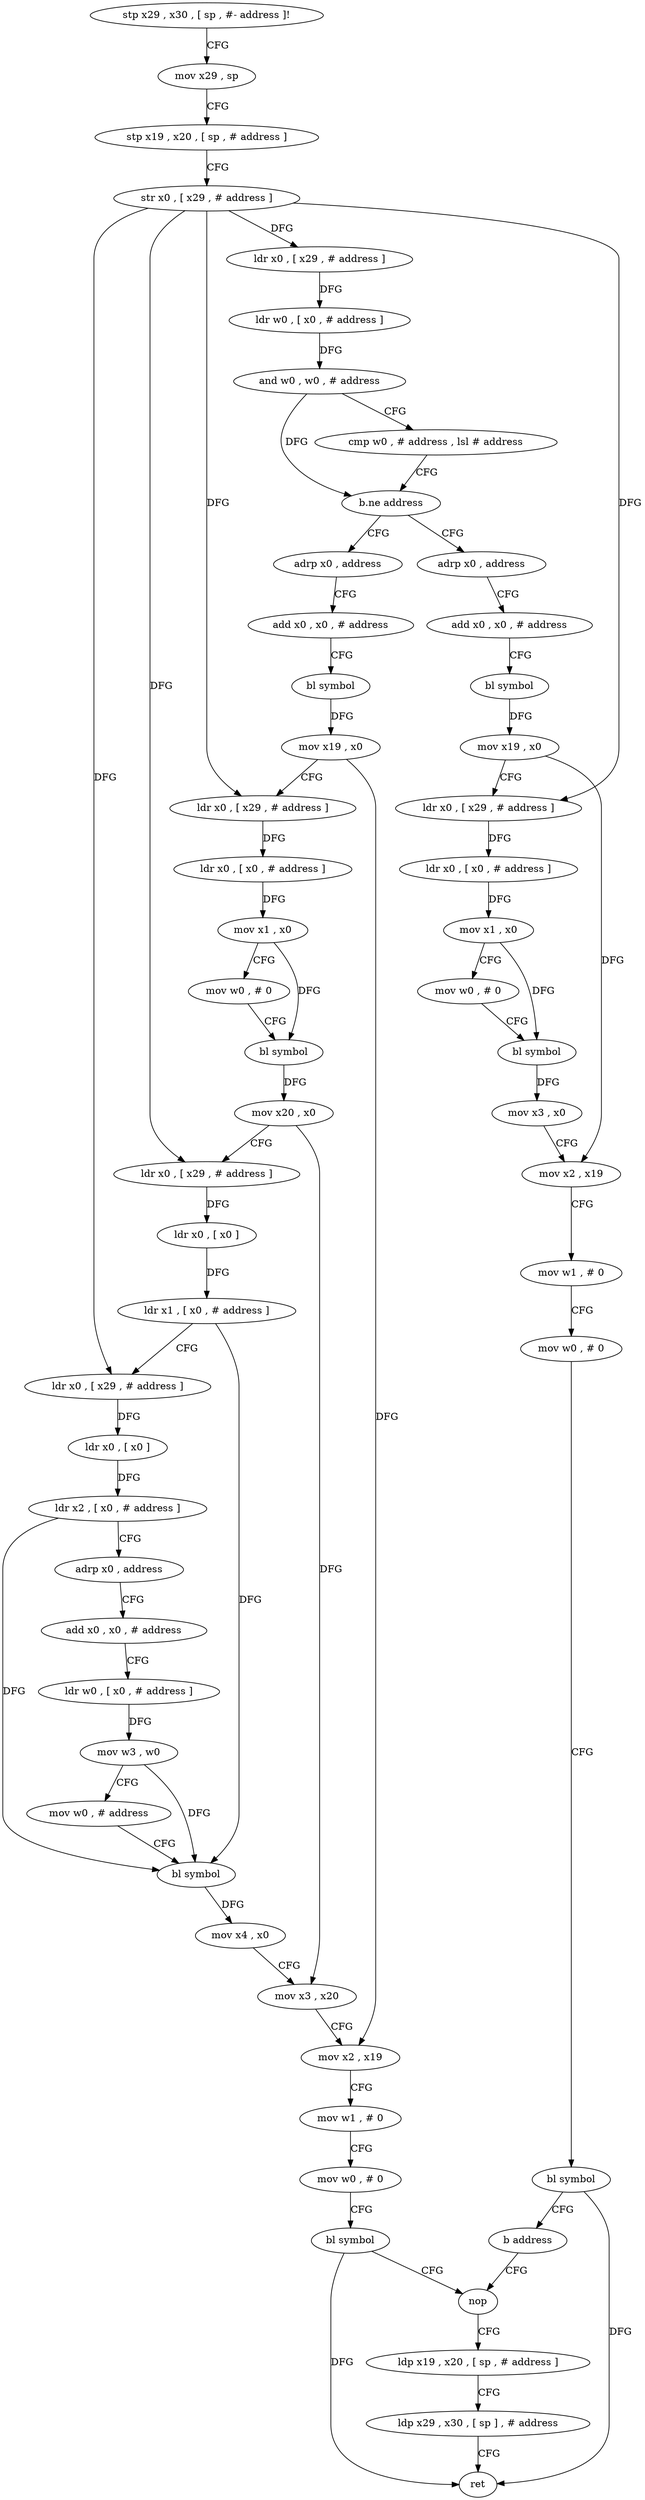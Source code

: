 digraph "func" {
"4210056" [label = "stp x29 , x30 , [ sp , #- address ]!" ]
"4210060" [label = "mov x29 , sp" ]
"4210064" [label = "stp x19 , x20 , [ sp , # address ]" ]
"4210068" [label = "str x0 , [ x29 , # address ]" ]
"4210072" [label = "ldr x0 , [ x29 , # address ]" ]
"4210076" [label = "ldr w0 , [ x0 , # address ]" ]
"4210080" [label = "and w0 , w0 , # address" ]
"4210084" [label = "cmp w0 , # address , lsl # address" ]
"4210088" [label = "b.ne address" ]
"4210152" [label = "adrp x0 , address" ]
"4210092" [label = "adrp x0 , address" ]
"4210156" [label = "add x0 , x0 , # address" ]
"4210160" [label = "bl symbol" ]
"4210164" [label = "mov x19 , x0" ]
"4210168" [label = "ldr x0 , [ x29 , # address ]" ]
"4210172" [label = "ldr x0 , [ x0 , # address ]" ]
"4210176" [label = "mov x1 , x0" ]
"4210180" [label = "mov w0 , # 0" ]
"4210184" [label = "bl symbol" ]
"4210188" [label = "mov x20 , x0" ]
"4210192" [label = "ldr x0 , [ x29 , # address ]" ]
"4210196" [label = "ldr x0 , [ x0 ]" ]
"4210200" [label = "ldr x1 , [ x0 , # address ]" ]
"4210204" [label = "ldr x0 , [ x29 , # address ]" ]
"4210208" [label = "ldr x0 , [ x0 ]" ]
"4210212" [label = "ldr x2 , [ x0 , # address ]" ]
"4210216" [label = "adrp x0 , address" ]
"4210220" [label = "add x0 , x0 , # address" ]
"4210224" [label = "ldr w0 , [ x0 , # address ]" ]
"4210228" [label = "mov w3 , w0" ]
"4210232" [label = "mov w0 , # address" ]
"4210236" [label = "bl symbol" ]
"4210240" [label = "mov x4 , x0" ]
"4210244" [label = "mov x3 , x20" ]
"4210248" [label = "mov x2 , x19" ]
"4210252" [label = "mov w1 , # 0" ]
"4210256" [label = "mov w0 , # 0" ]
"4210260" [label = "bl symbol" ]
"4210264" [label = "nop" ]
"4210096" [label = "add x0 , x0 , # address" ]
"4210100" [label = "bl symbol" ]
"4210104" [label = "mov x19 , x0" ]
"4210108" [label = "ldr x0 , [ x29 , # address ]" ]
"4210112" [label = "ldr x0 , [ x0 , # address ]" ]
"4210116" [label = "mov x1 , x0" ]
"4210120" [label = "mov w0 , # 0" ]
"4210124" [label = "bl symbol" ]
"4210128" [label = "mov x3 , x0" ]
"4210132" [label = "mov x2 , x19" ]
"4210136" [label = "mov w1 , # 0" ]
"4210140" [label = "mov w0 , # 0" ]
"4210144" [label = "bl symbol" ]
"4210148" [label = "b address" ]
"4210268" [label = "ldp x19 , x20 , [ sp , # address ]" ]
"4210272" [label = "ldp x29 , x30 , [ sp ] , # address" ]
"4210276" [label = "ret" ]
"4210056" -> "4210060" [ label = "CFG" ]
"4210060" -> "4210064" [ label = "CFG" ]
"4210064" -> "4210068" [ label = "CFG" ]
"4210068" -> "4210072" [ label = "DFG" ]
"4210068" -> "4210168" [ label = "DFG" ]
"4210068" -> "4210192" [ label = "DFG" ]
"4210068" -> "4210204" [ label = "DFG" ]
"4210068" -> "4210108" [ label = "DFG" ]
"4210072" -> "4210076" [ label = "DFG" ]
"4210076" -> "4210080" [ label = "DFG" ]
"4210080" -> "4210084" [ label = "CFG" ]
"4210080" -> "4210088" [ label = "DFG" ]
"4210084" -> "4210088" [ label = "CFG" ]
"4210088" -> "4210152" [ label = "CFG" ]
"4210088" -> "4210092" [ label = "CFG" ]
"4210152" -> "4210156" [ label = "CFG" ]
"4210092" -> "4210096" [ label = "CFG" ]
"4210156" -> "4210160" [ label = "CFG" ]
"4210160" -> "4210164" [ label = "DFG" ]
"4210164" -> "4210168" [ label = "CFG" ]
"4210164" -> "4210248" [ label = "DFG" ]
"4210168" -> "4210172" [ label = "DFG" ]
"4210172" -> "4210176" [ label = "DFG" ]
"4210176" -> "4210180" [ label = "CFG" ]
"4210176" -> "4210184" [ label = "DFG" ]
"4210180" -> "4210184" [ label = "CFG" ]
"4210184" -> "4210188" [ label = "DFG" ]
"4210188" -> "4210192" [ label = "CFG" ]
"4210188" -> "4210244" [ label = "DFG" ]
"4210192" -> "4210196" [ label = "DFG" ]
"4210196" -> "4210200" [ label = "DFG" ]
"4210200" -> "4210204" [ label = "CFG" ]
"4210200" -> "4210236" [ label = "DFG" ]
"4210204" -> "4210208" [ label = "DFG" ]
"4210208" -> "4210212" [ label = "DFG" ]
"4210212" -> "4210216" [ label = "CFG" ]
"4210212" -> "4210236" [ label = "DFG" ]
"4210216" -> "4210220" [ label = "CFG" ]
"4210220" -> "4210224" [ label = "CFG" ]
"4210224" -> "4210228" [ label = "DFG" ]
"4210228" -> "4210232" [ label = "CFG" ]
"4210228" -> "4210236" [ label = "DFG" ]
"4210232" -> "4210236" [ label = "CFG" ]
"4210236" -> "4210240" [ label = "DFG" ]
"4210240" -> "4210244" [ label = "CFG" ]
"4210244" -> "4210248" [ label = "CFG" ]
"4210248" -> "4210252" [ label = "CFG" ]
"4210252" -> "4210256" [ label = "CFG" ]
"4210256" -> "4210260" [ label = "CFG" ]
"4210260" -> "4210264" [ label = "CFG" ]
"4210260" -> "4210276" [ label = "DFG" ]
"4210264" -> "4210268" [ label = "CFG" ]
"4210096" -> "4210100" [ label = "CFG" ]
"4210100" -> "4210104" [ label = "DFG" ]
"4210104" -> "4210108" [ label = "CFG" ]
"4210104" -> "4210132" [ label = "DFG" ]
"4210108" -> "4210112" [ label = "DFG" ]
"4210112" -> "4210116" [ label = "DFG" ]
"4210116" -> "4210120" [ label = "CFG" ]
"4210116" -> "4210124" [ label = "DFG" ]
"4210120" -> "4210124" [ label = "CFG" ]
"4210124" -> "4210128" [ label = "DFG" ]
"4210128" -> "4210132" [ label = "CFG" ]
"4210132" -> "4210136" [ label = "CFG" ]
"4210136" -> "4210140" [ label = "CFG" ]
"4210140" -> "4210144" [ label = "CFG" ]
"4210144" -> "4210148" [ label = "CFG" ]
"4210144" -> "4210276" [ label = "DFG" ]
"4210148" -> "4210264" [ label = "CFG" ]
"4210268" -> "4210272" [ label = "CFG" ]
"4210272" -> "4210276" [ label = "CFG" ]
}

